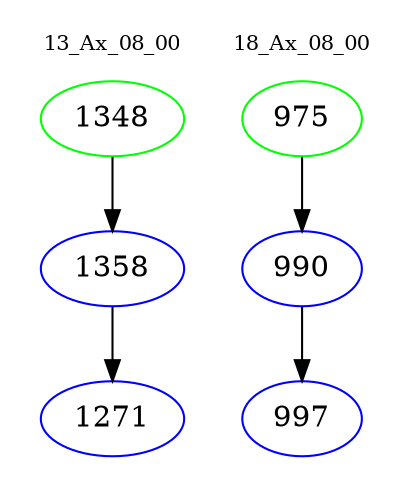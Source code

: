 digraph{
subgraph cluster_0 {
color = white
label = "13_Ax_08_00";
fontsize=10;
T0_1348 [label="1348", color="green"]
T0_1348 -> T0_1358 [color="black"]
T0_1358 [label="1358", color="blue"]
T0_1358 -> T0_1271 [color="black"]
T0_1271 [label="1271", color="blue"]
}
subgraph cluster_1 {
color = white
label = "18_Ax_08_00";
fontsize=10;
T1_975 [label="975", color="green"]
T1_975 -> T1_990 [color="black"]
T1_990 [label="990", color="blue"]
T1_990 -> T1_997 [color="black"]
T1_997 [label="997", color="blue"]
}
}

